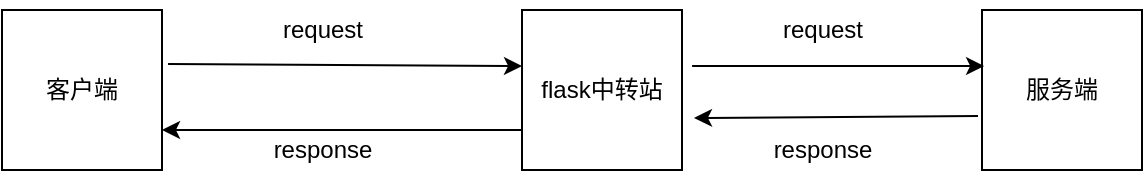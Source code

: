 <mxfile version="20.4.0" type="github">
  <diagram id="eraZtiesyyKzCnQzBZrM" name="第 1 页">
    <mxGraphModel dx="1422" dy="882" grid="1" gridSize="10" guides="1" tooltips="1" connect="1" arrows="1" fold="1" page="1" pageScale="1" pageWidth="827" pageHeight="1169" math="0" shadow="0">
      <root>
        <mxCell id="0" />
        <mxCell id="1" parent="0" />
        <mxCell id="HcmrLSx6I8AvW_MXmtDu-1" value="客户端" style="whiteSpace=wrap;html=1;aspect=fixed;" vertex="1" parent="1">
          <mxGeometry x="90" y="340" width="80" height="80" as="geometry" />
        </mxCell>
        <mxCell id="HcmrLSx6I8AvW_MXmtDu-2" value="服务端" style="whiteSpace=wrap;html=1;aspect=fixed;" vertex="1" parent="1">
          <mxGeometry x="580" y="340" width="80" height="80" as="geometry" />
        </mxCell>
        <mxCell id="HcmrLSx6I8AvW_MXmtDu-3" value="flask中转站&lt;br&gt;" style="whiteSpace=wrap;html=1;aspect=fixed;" vertex="1" parent="1">
          <mxGeometry x="350" y="340" width="80" height="80" as="geometry" />
        </mxCell>
        <mxCell id="HcmrLSx6I8AvW_MXmtDu-5" value="" style="endArrow=classic;html=1;rounded=0;exitX=1.038;exitY=0.338;exitDx=0;exitDy=0;exitPerimeter=0;entryX=0;entryY=0.35;entryDx=0;entryDy=0;entryPerimeter=0;" edge="1" parent="1" source="HcmrLSx6I8AvW_MXmtDu-1" target="HcmrLSx6I8AvW_MXmtDu-3">
          <mxGeometry width="50" height="50" relative="1" as="geometry">
            <mxPoint x="390" y="470" as="sourcePoint" />
            <mxPoint x="440" y="420" as="targetPoint" />
          </mxGeometry>
        </mxCell>
        <mxCell id="HcmrLSx6I8AvW_MXmtDu-6" value="request" style="text;html=1;align=center;verticalAlign=middle;resizable=0;points=[];autosize=1;strokeColor=none;fillColor=none;" vertex="1" parent="1">
          <mxGeometry x="220" y="335" width="60" height="30" as="geometry" />
        </mxCell>
        <mxCell id="HcmrLSx6I8AvW_MXmtDu-7" value="" style="endArrow=classic;html=1;rounded=0;entryX=0.013;entryY=0.35;entryDx=0;entryDy=0;entryPerimeter=0;exitX=1.063;exitY=0.35;exitDx=0;exitDy=0;exitPerimeter=0;" edge="1" parent="1" source="HcmrLSx6I8AvW_MXmtDu-3" target="HcmrLSx6I8AvW_MXmtDu-2">
          <mxGeometry width="50" height="50" relative="1" as="geometry">
            <mxPoint x="390" y="470" as="sourcePoint" />
            <mxPoint x="440" y="420" as="targetPoint" />
          </mxGeometry>
        </mxCell>
        <mxCell id="HcmrLSx6I8AvW_MXmtDu-8" value="request" style="text;html=1;align=center;verticalAlign=middle;resizable=0;points=[];autosize=1;strokeColor=none;fillColor=none;" vertex="1" parent="1">
          <mxGeometry x="470" y="335" width="60" height="30" as="geometry" />
        </mxCell>
        <mxCell id="HcmrLSx6I8AvW_MXmtDu-9" value="" style="endArrow=classic;html=1;rounded=0;exitX=-0.025;exitY=0.663;exitDx=0;exitDy=0;exitPerimeter=0;entryX=1.075;entryY=0.675;entryDx=0;entryDy=0;entryPerimeter=0;" edge="1" parent="1" source="HcmrLSx6I8AvW_MXmtDu-2" target="HcmrLSx6I8AvW_MXmtDu-3">
          <mxGeometry width="50" height="50" relative="1" as="geometry">
            <mxPoint x="390" y="470" as="sourcePoint" />
            <mxPoint x="440" y="420" as="targetPoint" />
          </mxGeometry>
        </mxCell>
        <mxCell id="HcmrLSx6I8AvW_MXmtDu-10" value="response" style="text;html=1;align=center;verticalAlign=middle;resizable=0;points=[];autosize=1;strokeColor=none;fillColor=none;" vertex="1" parent="1">
          <mxGeometry x="465" y="395" width="70" height="30" as="geometry" />
        </mxCell>
        <mxCell id="HcmrLSx6I8AvW_MXmtDu-11" value="" style="endArrow=classic;html=1;rounded=0;exitX=0;exitY=0.75;exitDx=0;exitDy=0;entryX=1;entryY=0.75;entryDx=0;entryDy=0;" edge="1" parent="1" source="HcmrLSx6I8AvW_MXmtDu-3" target="HcmrLSx6I8AvW_MXmtDu-1">
          <mxGeometry width="50" height="50" relative="1" as="geometry">
            <mxPoint x="390" y="470" as="sourcePoint" />
            <mxPoint x="440" y="420" as="targetPoint" />
          </mxGeometry>
        </mxCell>
        <mxCell id="HcmrLSx6I8AvW_MXmtDu-12" value="response" style="text;html=1;align=center;verticalAlign=middle;resizable=0;points=[];autosize=1;strokeColor=none;fillColor=none;" vertex="1" parent="1">
          <mxGeometry x="215" y="395" width="70" height="30" as="geometry" />
        </mxCell>
      </root>
    </mxGraphModel>
  </diagram>
</mxfile>
